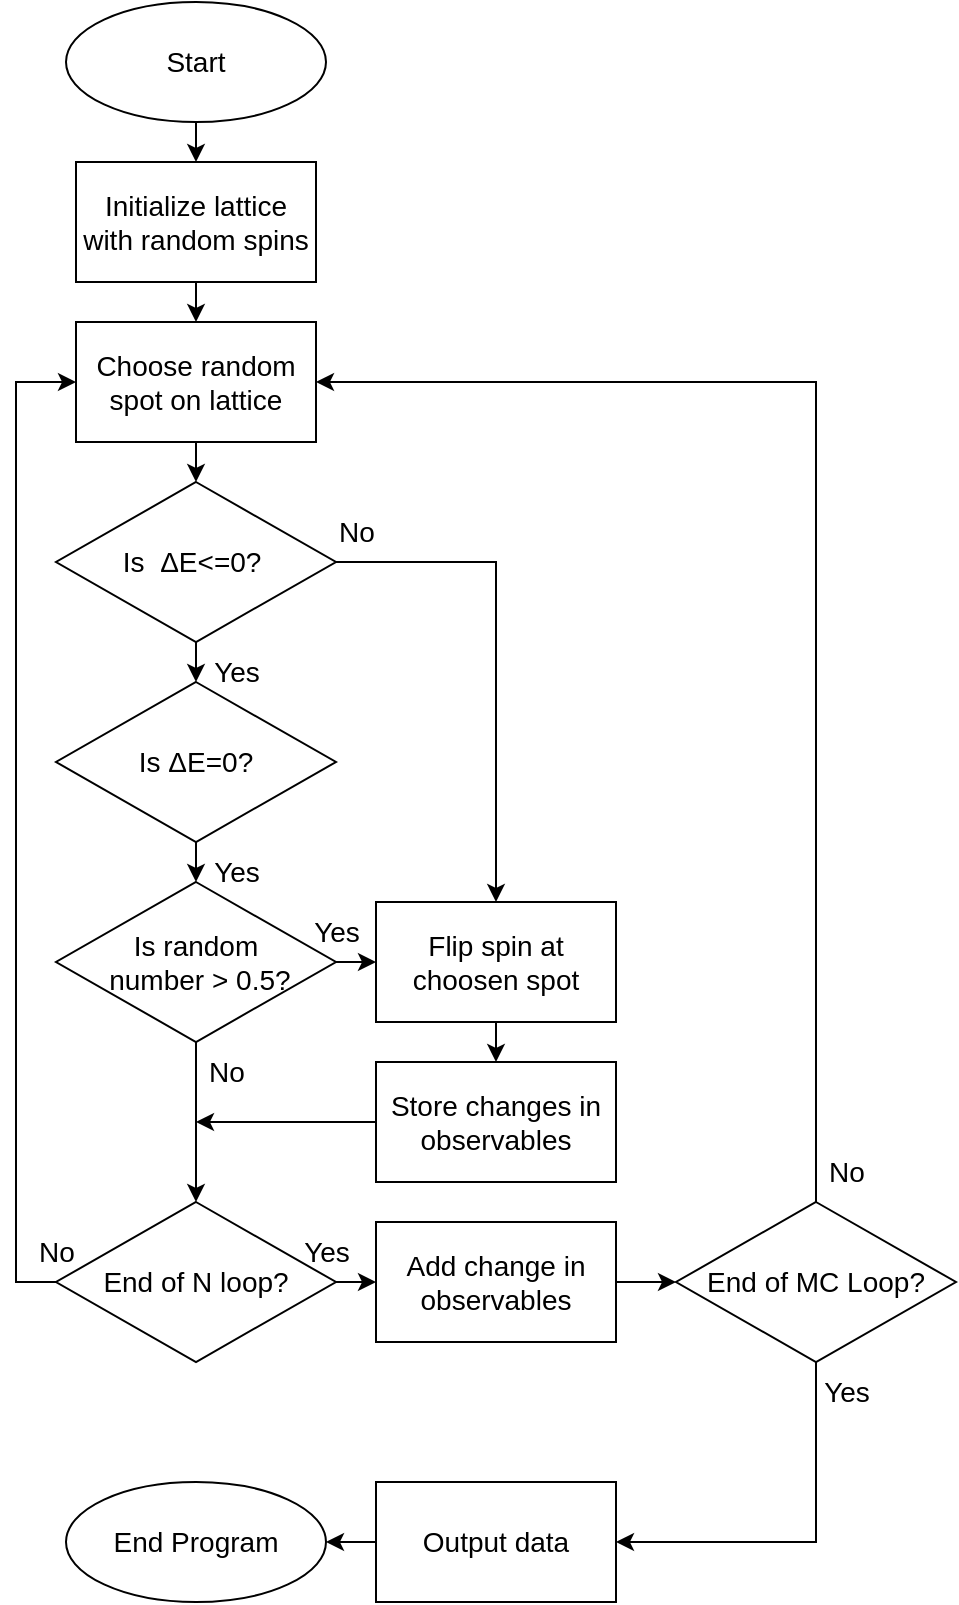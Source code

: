 <mxfile version="24.7.8">
  <diagram name="Page-1" id="r7YwMuAUTQoA_-DzS-Do">
    <mxGraphModel dx="740" dy="438" grid="1" gridSize="10" guides="1" tooltips="1" connect="1" arrows="1" fold="1" page="1" pageScale="1" pageWidth="850" pageHeight="1100" math="0" shadow="0">
      <root>
        <mxCell id="0" />
        <mxCell id="1" parent="0" />
        <mxCell id="z97J1kHBHy0i6Ybfp2aV-21" style="edgeStyle=orthogonalEdgeStyle;rounded=0;orthogonalLoop=1;jettySize=auto;html=1;exitX=0.5;exitY=1;exitDx=0;exitDy=0;entryX=0.5;entryY=0;entryDx=0;entryDy=0;" edge="1" parent="1" source="z97J1kHBHy0i6Ybfp2aV-1" target="z97J1kHBHy0i6Ybfp2aV-3">
          <mxGeometry relative="1" as="geometry" />
        </mxCell>
        <mxCell id="z97J1kHBHy0i6Ybfp2aV-1" value="&lt;p&gt;&lt;font style=&quot;font-size: 14px;&quot; face=&quot;Helvetica&quot;&gt;Start&lt;/font&gt;&lt;/p&gt;" style="ellipse;whiteSpace=wrap;html=1;fontFamily=Helvetica;fillColor=none;" vertex="1" parent="1">
          <mxGeometry x="375" y="20" width="130" height="60" as="geometry" />
        </mxCell>
        <mxCell id="z97J1kHBHy0i6Ybfp2aV-22" style="edgeStyle=orthogonalEdgeStyle;rounded=0;orthogonalLoop=1;jettySize=auto;html=1;exitX=0.5;exitY=1;exitDx=0;exitDy=0;entryX=0.5;entryY=0;entryDx=0;entryDy=0;" edge="1" parent="1" source="z97J1kHBHy0i6Ybfp2aV-3" target="z97J1kHBHy0i6Ybfp2aV-12">
          <mxGeometry relative="1" as="geometry" />
        </mxCell>
        <mxCell id="z97J1kHBHy0i6Ybfp2aV-3" value="&lt;p&gt;&lt;span style=&quot;font-size: 14px; text-align: right; white-space-collapse: preserve; background-color: rgb(255, 255, 255);&quot;&gt;&lt;font face=&quot;Helvetica&quot;&gt;Initialize lattice with random spins&lt;/font&gt;&lt;/span&gt;&lt;/p&gt;" style="rounded=0;whiteSpace=wrap;html=1;fontColor=#000000;fillColor=none;strokeColor=default;" vertex="1" parent="1">
          <mxGeometry x="380" y="100" width="120" height="60" as="geometry" />
        </mxCell>
        <mxCell id="z97J1kHBHy0i6Ybfp2aV-30" style="edgeStyle=orthogonalEdgeStyle;rounded=0;orthogonalLoop=1;jettySize=auto;html=1;exitX=0.5;exitY=1;exitDx=0;exitDy=0;entryX=0.5;entryY=0;entryDx=0;entryDy=0;" edge="1" parent="1" source="z97J1kHBHy0i6Ybfp2aV-4" target="z97J1kHBHy0i6Ybfp2aV-8">
          <mxGeometry relative="1" as="geometry" />
        </mxCell>
        <mxCell id="z97J1kHBHy0i6Ybfp2aV-4" value="&lt;p&gt;&lt;font face=&quot;Helvetica&quot;&gt;&lt;span style=&quot;font-size: 14px;&quot;&gt;Is&amp;nbsp;&lt;/span&gt;&lt;span style=&quot;font-size: 14px; text-align: start;&quot;&gt;ΔE=0?&lt;/span&gt;&lt;/font&gt;&lt;/p&gt;" style="rhombus;whiteSpace=wrap;html=1;" vertex="1" parent="1">
          <mxGeometry x="370" y="360" width="140" height="80" as="geometry" />
        </mxCell>
        <mxCell id="z97J1kHBHy0i6Ybfp2aV-24" style="edgeStyle=orthogonalEdgeStyle;rounded=0;orthogonalLoop=1;jettySize=auto;html=1;exitX=0.5;exitY=1;exitDx=0;exitDy=0;entryX=0.5;entryY=0;entryDx=0;entryDy=0;" edge="1" parent="1" source="z97J1kHBHy0i6Ybfp2aV-5" target="z97J1kHBHy0i6Ybfp2aV-4">
          <mxGeometry relative="1" as="geometry" />
        </mxCell>
        <mxCell id="z97J1kHBHy0i6Ybfp2aV-41" style="edgeStyle=orthogonalEdgeStyle;rounded=0;orthogonalLoop=1;jettySize=auto;html=1;exitX=1;exitY=0.5;exitDx=0;exitDy=0;entryX=0.5;entryY=0;entryDx=0;entryDy=0;" edge="1" parent="1" source="z97J1kHBHy0i6Ybfp2aV-5" target="z97J1kHBHy0i6Ybfp2aV-13">
          <mxGeometry relative="1" as="geometry">
            <mxPoint x="600" y="310" as="targetPoint" />
          </mxGeometry>
        </mxCell>
        <mxCell id="z97J1kHBHy0i6Ybfp2aV-5" value="&lt;p&gt;&lt;font style=&quot;font-size: 14px;&quot;&gt;Is&amp;nbsp;&lt;span style=&quot;font-family: &amp;quot;Google Sans&amp;quot;, Arial, sans-serif; text-align: start;&quot;&gt;&amp;nbsp;ΔE&amp;lt;=0?&lt;/span&gt;&amp;nbsp;&lt;/font&gt;&lt;/p&gt;" style="rhombus;whiteSpace=wrap;html=1;" vertex="1" parent="1">
          <mxGeometry x="370" y="260" width="140" height="80" as="geometry" />
        </mxCell>
        <mxCell id="z97J1kHBHy0i6Ybfp2aV-33" style="edgeStyle=orthogonalEdgeStyle;rounded=0;orthogonalLoop=1;jettySize=auto;html=1;exitX=1;exitY=0.5;exitDx=0;exitDy=0;entryX=0;entryY=0.5;entryDx=0;entryDy=0;" edge="1" parent="1" source="z97J1kHBHy0i6Ybfp2aV-7" target="z97J1kHBHy0i6Ybfp2aV-18">
          <mxGeometry relative="1" as="geometry" />
        </mxCell>
        <mxCell id="z97J1kHBHy0i6Ybfp2aV-7" value="&lt;p style=&quot;&quot;&gt;&lt;font face=&quot;Helvetica&quot;&gt;&lt;span style=&quot;font-size: 14px; white-space-collapse: preserve;&quot;&gt;Add change in observables&lt;/span&gt;&lt;/font&gt;&lt;/p&gt;" style="rounded=0;whiteSpace=wrap;html=1;align=center;" vertex="1" parent="1">
          <mxGeometry x="530" y="630" width="120" height="60" as="geometry" />
        </mxCell>
        <mxCell id="z97J1kHBHy0i6Ybfp2aV-43" style="edgeStyle=orthogonalEdgeStyle;rounded=0;orthogonalLoop=1;jettySize=auto;html=1;exitX=0.5;exitY=1;exitDx=0;exitDy=0;entryX=0.5;entryY=0;entryDx=0;entryDy=0;" edge="1" parent="1" source="z97J1kHBHy0i6Ybfp2aV-8" target="z97J1kHBHy0i6Ybfp2aV-17">
          <mxGeometry relative="1" as="geometry" />
        </mxCell>
        <mxCell id="z97J1kHBHy0i6Ybfp2aV-44" style="edgeStyle=orthogonalEdgeStyle;rounded=0;orthogonalLoop=1;jettySize=auto;html=1;exitX=1;exitY=0.5;exitDx=0;exitDy=0;entryX=0;entryY=0.5;entryDx=0;entryDy=0;" edge="1" parent="1" source="z97J1kHBHy0i6Ybfp2aV-8" target="z97J1kHBHy0i6Ybfp2aV-13">
          <mxGeometry relative="1" as="geometry" />
        </mxCell>
        <mxCell id="z97J1kHBHy0i6Ybfp2aV-8" value="&lt;p style=&quot;font-size: 14px;&quot;&gt;&lt;font face=&quot;Helvetica&quot;&gt;&lt;font style=&quot;font-size: 14px;&quot;&gt;Is random&lt;br&gt;&lt;/font&gt;&lt;font style=&quot;font-size: 14px;&quot;&gt;&amp;nbsp;number &amp;gt; 0.5?&lt;/font&gt;&lt;/font&gt;&lt;/p&gt;" style="rhombus;whiteSpace=wrap;html=1;" vertex="1" parent="1">
          <mxGeometry x="370" y="460" width="140" height="80" as="geometry" />
        </mxCell>
        <mxCell id="z97J1kHBHy0i6Ybfp2aV-45" style="edgeStyle=orthogonalEdgeStyle;rounded=0;orthogonalLoop=1;jettySize=auto;html=1;exitX=0;exitY=0.5;exitDx=0;exitDy=0;" edge="1" parent="1" source="z97J1kHBHy0i6Ybfp2aV-9">
          <mxGeometry relative="1" as="geometry">
            <mxPoint x="440" y="580" as="targetPoint" />
          </mxGeometry>
        </mxCell>
        <mxCell id="z97J1kHBHy0i6Ybfp2aV-9" value="&lt;span style=&quot;font-size: 14px; text-align: right; white-space-collapse: preserve;&quot;&gt;&lt;font style=&quot;&quot; face=&quot;Helvetica&quot;&gt;Store changes in observables&lt;/font&gt;&lt;/span&gt;" style="rounded=0;whiteSpace=wrap;html=1;" vertex="1" parent="1">
          <mxGeometry x="530" y="550" width="120" height="60" as="geometry" />
        </mxCell>
        <mxCell id="z97J1kHBHy0i6Ybfp2aV-11" value="&lt;font face=&quot;Helvetica&quot; style=&quot;font-size: 14px;&quot;&gt;End Program&lt;/font&gt;" style="ellipse;whiteSpace=wrap;html=1;" vertex="1" parent="1">
          <mxGeometry x="375" y="760" width="130" height="60" as="geometry" />
        </mxCell>
        <mxCell id="z97J1kHBHy0i6Ybfp2aV-23" style="edgeStyle=orthogonalEdgeStyle;rounded=0;orthogonalLoop=1;jettySize=auto;html=1;exitX=0.5;exitY=1;exitDx=0;exitDy=0;entryX=0.5;entryY=0;entryDx=0;entryDy=0;" edge="1" parent="1" source="z97J1kHBHy0i6Ybfp2aV-12" target="z97J1kHBHy0i6Ybfp2aV-5">
          <mxGeometry relative="1" as="geometry" />
        </mxCell>
        <mxCell id="z97J1kHBHy0i6Ybfp2aV-12" value="&lt;p&gt;&lt;span style=&quot;font-size: 14px; text-align: right; white-space-collapse: preserve; background-color: rgb(255, 255, 255);&quot;&gt;&lt;font face=&quot;Helvetica&quot;&gt;Choose random spot on lattice&lt;/font&gt;&lt;/span&gt;&lt;/p&gt;" style="rounded=0;whiteSpace=wrap;html=1;fontColor=#000000;fillColor=none;strokeColor=default;" vertex="1" parent="1">
          <mxGeometry x="380" y="180" width="120" height="60" as="geometry" />
        </mxCell>
        <mxCell id="z97J1kHBHy0i6Ybfp2aV-46" style="edgeStyle=orthogonalEdgeStyle;rounded=0;orthogonalLoop=1;jettySize=auto;html=1;exitX=0.5;exitY=1;exitDx=0;exitDy=0;entryX=0.5;entryY=0;entryDx=0;entryDy=0;" edge="1" parent="1" source="z97J1kHBHy0i6Ybfp2aV-13" target="z97J1kHBHy0i6Ybfp2aV-9">
          <mxGeometry relative="1" as="geometry" />
        </mxCell>
        <mxCell id="z97J1kHBHy0i6Ybfp2aV-13" value="&lt;p&gt;&lt;span style=&quot;font-size: 14px; text-align: right; white-space-collapse: preserve; background-color: rgb(255, 255, 255);&quot;&gt;&lt;font face=&quot;Helvetica&quot;&gt;Flip spin at choosen spot&lt;/font&gt;&lt;/span&gt;&lt;/p&gt;" style="rounded=0;whiteSpace=wrap;html=1;fontColor=#000000;fillColor=none;strokeColor=default;" vertex="1" parent="1">
          <mxGeometry x="530" y="470" width="120" height="60" as="geometry" />
        </mxCell>
        <mxCell id="z97J1kHBHy0i6Ybfp2aV-32" style="edgeStyle=orthogonalEdgeStyle;rounded=0;orthogonalLoop=1;jettySize=auto;html=1;exitX=1;exitY=0.5;exitDx=0;exitDy=0;entryX=0;entryY=0.5;entryDx=0;entryDy=0;" edge="1" parent="1" source="z97J1kHBHy0i6Ybfp2aV-17" target="z97J1kHBHy0i6Ybfp2aV-7">
          <mxGeometry relative="1" as="geometry" />
        </mxCell>
        <mxCell id="z97J1kHBHy0i6Ybfp2aV-37" style="edgeStyle=orthogonalEdgeStyle;rounded=0;orthogonalLoop=1;jettySize=auto;html=1;exitX=0;exitY=0.5;exitDx=0;exitDy=0;entryX=0;entryY=0.5;entryDx=0;entryDy=0;" edge="1" parent="1" source="z97J1kHBHy0i6Ybfp2aV-17" target="z97J1kHBHy0i6Ybfp2aV-12">
          <mxGeometry relative="1" as="geometry" />
        </mxCell>
        <mxCell id="z97J1kHBHy0i6Ybfp2aV-17" value="&lt;p&gt;&lt;font style=&quot;font-size: 14px;&quot; face=&quot;Helvetica&quot;&gt;End of N loop?&lt;/font&gt;&lt;/p&gt;" style="rhombus;whiteSpace=wrap;html=1;" vertex="1" parent="1">
          <mxGeometry x="370" y="620" width="140" height="80" as="geometry" />
        </mxCell>
        <mxCell id="z97J1kHBHy0i6Ybfp2aV-34" style="edgeStyle=orthogonalEdgeStyle;rounded=0;orthogonalLoop=1;jettySize=auto;html=1;exitX=0.5;exitY=0;exitDx=0;exitDy=0;entryX=1;entryY=0.5;entryDx=0;entryDy=0;" edge="1" parent="1" source="z97J1kHBHy0i6Ybfp2aV-18" target="z97J1kHBHy0i6Ybfp2aV-12">
          <mxGeometry relative="1" as="geometry">
            <mxPoint x="740" y="200" as="targetPoint" />
          </mxGeometry>
        </mxCell>
        <mxCell id="z97J1kHBHy0i6Ybfp2aV-35" style="edgeStyle=orthogonalEdgeStyle;rounded=0;orthogonalLoop=1;jettySize=auto;html=1;exitX=0.5;exitY=1;exitDx=0;exitDy=0;entryX=1;entryY=0.5;entryDx=0;entryDy=0;" edge="1" parent="1" source="z97J1kHBHy0i6Ybfp2aV-18" target="z97J1kHBHy0i6Ybfp2aV-19">
          <mxGeometry relative="1" as="geometry" />
        </mxCell>
        <mxCell id="z97J1kHBHy0i6Ybfp2aV-18" value="&lt;p style=&quot;font-size: 14px; line-height: 30%;&quot;&gt;End of MC Loop?&lt;/p&gt;" style="rhombus;whiteSpace=wrap;html=1;fontSize=14;verticalAlign=middle;" vertex="1" parent="1">
          <mxGeometry x="680" y="620" width="140" height="80" as="geometry" />
        </mxCell>
        <mxCell id="z97J1kHBHy0i6Ybfp2aV-36" style="edgeStyle=orthogonalEdgeStyle;rounded=0;orthogonalLoop=1;jettySize=auto;html=1;exitX=0;exitY=0.5;exitDx=0;exitDy=0;entryX=1;entryY=0.5;entryDx=0;entryDy=0;" edge="1" parent="1" source="z97J1kHBHy0i6Ybfp2aV-19" target="z97J1kHBHy0i6Ybfp2aV-11">
          <mxGeometry relative="1" as="geometry" />
        </mxCell>
        <mxCell id="z97J1kHBHy0i6Ybfp2aV-19" value="&lt;p style=&quot;text-align: right;&quot;&gt;&lt;font face=&quot;Helvetica&quot;&gt;&lt;span style=&quot;font-size: 14px; white-space-collapse: preserve;&quot;&gt;Output data&lt;/span&gt;&lt;/font&gt;&lt;/p&gt;" style="rounded=0;whiteSpace=wrap;html=1;" vertex="1" parent="1">
          <mxGeometry x="530" y="760" width="120" height="60" as="geometry" />
        </mxCell>
        <mxCell id="z97J1kHBHy0i6Ybfp2aV-38" value="&lt;font style=&quot;font-size: 14px;&quot;&gt;Yes&lt;/font&gt;" style="text;html=1;align=center;verticalAlign=middle;resizable=0;points=[];autosize=1;strokeColor=none;fillColor=none;" vertex="1" parent="1">
          <mxGeometry x="435" y="340" width="50" height="30" as="geometry" />
        </mxCell>
        <mxCell id="z97J1kHBHy0i6Ybfp2aV-39" value="&lt;font style=&quot;font-size: 14px;&quot;&gt;Yes&lt;/font&gt;" style="text;html=1;align=center;verticalAlign=middle;resizable=0;points=[];autosize=1;strokeColor=none;fillColor=none;" vertex="1" parent="1">
          <mxGeometry x="435" y="440" width="50" height="30" as="geometry" />
        </mxCell>
        <mxCell id="z97J1kHBHy0i6Ybfp2aV-40" value="&lt;font style=&quot;font-size: 14px;&quot;&gt;Yes&lt;/font&gt;" style="text;html=1;align=center;verticalAlign=middle;resizable=0;points=[];autosize=1;strokeColor=none;fillColor=none;" vertex="1" parent="1">
          <mxGeometry x="485" y="470" width="50" height="30" as="geometry" />
        </mxCell>
        <mxCell id="z97J1kHBHy0i6Ybfp2aV-47" value="&lt;font style=&quot;font-size: 14px;&quot;&gt;No&lt;/font&gt;" style="text;html=1;align=center;verticalAlign=middle;resizable=0;points=[];autosize=1;strokeColor=none;fillColor=none;" vertex="1" parent="1">
          <mxGeometry x="500" y="270" width="40" height="30" as="geometry" />
        </mxCell>
        <mxCell id="z97J1kHBHy0i6Ybfp2aV-48" value="&lt;font style=&quot;font-size: 14px;&quot;&gt;No&lt;/font&gt;" style="text;html=1;align=center;verticalAlign=middle;resizable=0;points=[];autosize=1;strokeColor=none;fillColor=none;" vertex="1" parent="1">
          <mxGeometry x="350" y="630" width="40" height="30" as="geometry" />
        </mxCell>
        <mxCell id="z97J1kHBHy0i6Ybfp2aV-49" value="&lt;font style=&quot;font-size: 14px;&quot;&gt;Yes&lt;/font&gt;" style="text;html=1;align=center;verticalAlign=middle;resizable=0;points=[];autosize=1;strokeColor=none;fillColor=none;" vertex="1" parent="1">
          <mxGeometry x="480" y="630" width="50" height="30" as="geometry" />
        </mxCell>
        <mxCell id="z97J1kHBHy0i6Ybfp2aV-52" value="&lt;font style=&quot;font-size: 14px;&quot;&gt;Yes&lt;/font&gt;" style="text;html=1;align=center;verticalAlign=middle;resizable=0;points=[];autosize=1;strokeColor=none;fillColor=none;" vertex="1" parent="1">
          <mxGeometry x="740" y="700" width="50" height="30" as="geometry" />
        </mxCell>
        <mxCell id="z97J1kHBHy0i6Ybfp2aV-53" value="&lt;font style=&quot;font-size: 14px;&quot;&gt;No&lt;/font&gt;" style="text;html=1;align=center;verticalAlign=middle;resizable=0;points=[];autosize=1;strokeColor=none;fillColor=none;" vertex="1" parent="1">
          <mxGeometry x="745" y="590" width="40" height="30" as="geometry" />
        </mxCell>
        <mxCell id="z97J1kHBHy0i6Ybfp2aV-54" value="&lt;font style=&quot;font-size: 14px;&quot;&gt;No&lt;/font&gt;" style="text;html=1;align=center;verticalAlign=middle;resizable=0;points=[];autosize=1;strokeColor=none;fillColor=none;" vertex="1" parent="1">
          <mxGeometry x="435" y="540" width="40" height="30" as="geometry" />
        </mxCell>
      </root>
    </mxGraphModel>
  </diagram>
</mxfile>
